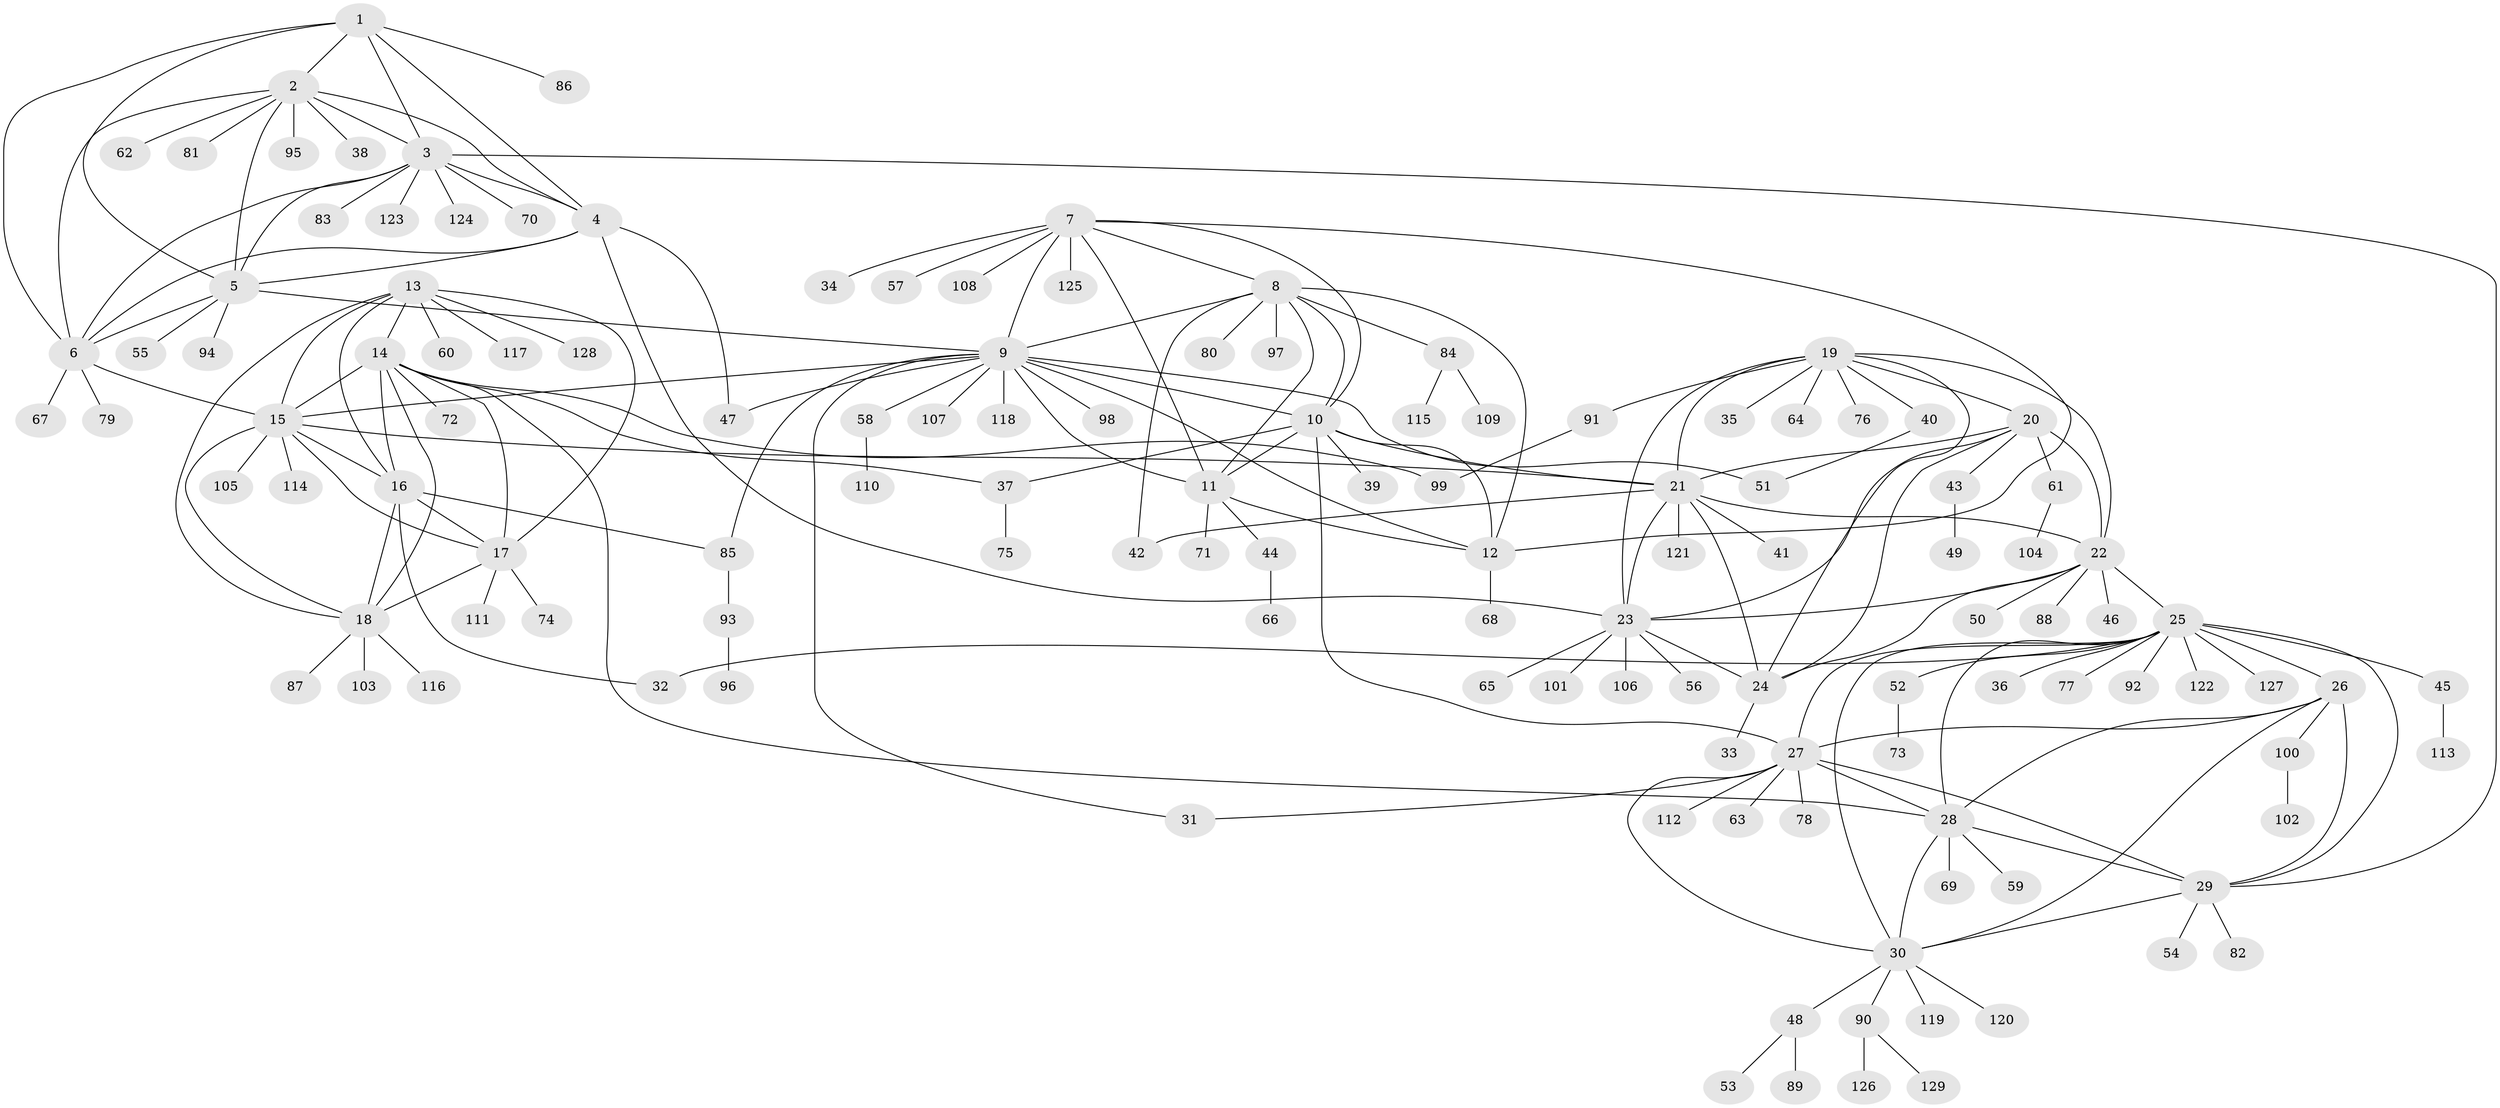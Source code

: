 // coarse degree distribution, {7: 0.03, 6: 0.04, 8: 0.02, 9: 0.04, 14: 0.01, 11: 0.03, 4: 0.01, 12: 0.01, 5: 0.01, 2: 0.11, 1: 0.68, 3: 0.01}
// Generated by graph-tools (version 1.1) at 2025/42/03/06/25 10:42:10]
// undirected, 129 vertices, 192 edges
graph export_dot {
graph [start="1"]
  node [color=gray90,style=filled];
  1;
  2;
  3;
  4;
  5;
  6;
  7;
  8;
  9;
  10;
  11;
  12;
  13;
  14;
  15;
  16;
  17;
  18;
  19;
  20;
  21;
  22;
  23;
  24;
  25;
  26;
  27;
  28;
  29;
  30;
  31;
  32;
  33;
  34;
  35;
  36;
  37;
  38;
  39;
  40;
  41;
  42;
  43;
  44;
  45;
  46;
  47;
  48;
  49;
  50;
  51;
  52;
  53;
  54;
  55;
  56;
  57;
  58;
  59;
  60;
  61;
  62;
  63;
  64;
  65;
  66;
  67;
  68;
  69;
  70;
  71;
  72;
  73;
  74;
  75;
  76;
  77;
  78;
  79;
  80;
  81;
  82;
  83;
  84;
  85;
  86;
  87;
  88;
  89;
  90;
  91;
  92;
  93;
  94;
  95;
  96;
  97;
  98;
  99;
  100;
  101;
  102;
  103;
  104;
  105;
  106;
  107;
  108;
  109;
  110;
  111;
  112;
  113;
  114;
  115;
  116;
  117;
  118;
  119;
  120;
  121;
  122;
  123;
  124;
  125;
  126;
  127;
  128;
  129;
  1 -- 2;
  1 -- 3;
  1 -- 4;
  1 -- 5;
  1 -- 6;
  1 -- 86;
  2 -- 3;
  2 -- 4;
  2 -- 5;
  2 -- 6;
  2 -- 38;
  2 -- 62;
  2 -- 81;
  2 -- 95;
  3 -- 4;
  3 -- 5;
  3 -- 6;
  3 -- 29;
  3 -- 70;
  3 -- 83;
  3 -- 123;
  3 -- 124;
  4 -- 5;
  4 -- 6;
  4 -- 23;
  4 -- 47;
  5 -- 6;
  5 -- 9;
  5 -- 55;
  5 -- 94;
  6 -- 15;
  6 -- 67;
  6 -- 79;
  7 -- 8;
  7 -- 9;
  7 -- 10;
  7 -- 11;
  7 -- 12;
  7 -- 34;
  7 -- 57;
  7 -- 108;
  7 -- 125;
  8 -- 9;
  8 -- 10;
  8 -- 11;
  8 -- 12;
  8 -- 42;
  8 -- 80;
  8 -- 84;
  8 -- 97;
  9 -- 10;
  9 -- 11;
  9 -- 12;
  9 -- 15;
  9 -- 31;
  9 -- 47;
  9 -- 51;
  9 -- 58;
  9 -- 85;
  9 -- 98;
  9 -- 107;
  9 -- 118;
  10 -- 11;
  10 -- 12;
  10 -- 21;
  10 -- 27;
  10 -- 37;
  10 -- 39;
  11 -- 12;
  11 -- 44;
  11 -- 71;
  12 -- 68;
  13 -- 14;
  13 -- 15;
  13 -- 16;
  13 -- 17;
  13 -- 18;
  13 -- 60;
  13 -- 117;
  13 -- 128;
  14 -- 15;
  14 -- 16;
  14 -- 17;
  14 -- 18;
  14 -- 28;
  14 -- 37;
  14 -- 72;
  14 -- 99;
  15 -- 16;
  15 -- 17;
  15 -- 18;
  15 -- 21;
  15 -- 105;
  15 -- 114;
  16 -- 17;
  16 -- 18;
  16 -- 32;
  16 -- 85;
  17 -- 18;
  17 -- 74;
  17 -- 111;
  18 -- 87;
  18 -- 103;
  18 -- 116;
  19 -- 20;
  19 -- 21;
  19 -- 22;
  19 -- 23;
  19 -- 24;
  19 -- 35;
  19 -- 40;
  19 -- 64;
  19 -- 76;
  19 -- 91;
  20 -- 21;
  20 -- 22;
  20 -- 23;
  20 -- 24;
  20 -- 43;
  20 -- 61;
  21 -- 22;
  21 -- 23;
  21 -- 24;
  21 -- 41;
  21 -- 42;
  21 -- 121;
  22 -- 23;
  22 -- 24;
  22 -- 25;
  22 -- 46;
  22 -- 50;
  22 -- 88;
  23 -- 24;
  23 -- 56;
  23 -- 65;
  23 -- 101;
  23 -- 106;
  24 -- 33;
  25 -- 26;
  25 -- 27;
  25 -- 28;
  25 -- 29;
  25 -- 30;
  25 -- 32;
  25 -- 36;
  25 -- 45;
  25 -- 52;
  25 -- 77;
  25 -- 92;
  25 -- 122;
  25 -- 127;
  26 -- 27;
  26 -- 28;
  26 -- 29;
  26 -- 30;
  26 -- 100;
  27 -- 28;
  27 -- 29;
  27 -- 30;
  27 -- 31;
  27 -- 63;
  27 -- 78;
  27 -- 112;
  28 -- 29;
  28 -- 30;
  28 -- 59;
  28 -- 69;
  29 -- 30;
  29 -- 54;
  29 -- 82;
  30 -- 48;
  30 -- 90;
  30 -- 119;
  30 -- 120;
  37 -- 75;
  40 -- 51;
  43 -- 49;
  44 -- 66;
  45 -- 113;
  48 -- 53;
  48 -- 89;
  52 -- 73;
  58 -- 110;
  61 -- 104;
  84 -- 109;
  84 -- 115;
  85 -- 93;
  90 -- 126;
  90 -- 129;
  91 -- 99;
  93 -- 96;
  100 -- 102;
}
